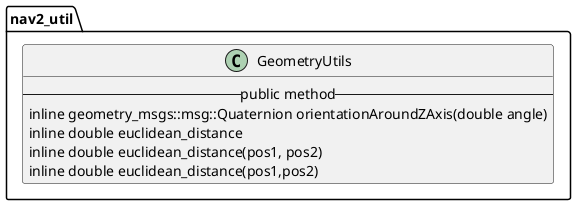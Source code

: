 @startuml
'https://plantuml.com/class-diagram

namespace nav2_util{

class GeometryUtils{
-- public method --
inline geometry_msgs::msg::Quaternion orientationAroundZAxis(double angle)
inline double euclidean_distance
inline double euclidean_distance(pos1, pos2)
inline double euclidean_distance(pos1,pos2)
}
}
@enduml